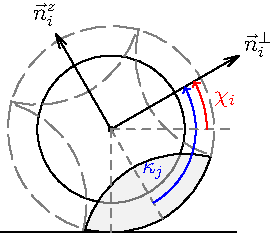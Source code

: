 unitsize(1.3cm);

path DOT = scale(0.03) * unitcircle;

// PLANE

draw((-1.5,-1.4) -- (1.7,-1.4));

// WHEEL

path HUB = unitcircle;
draw(HUB, black);
filldraw(DOT, black);

path ROLLER_TEMPLATE = 
    (arc((0,0), 1.4, -135, -45)
    --
    arc((0,-2), 1.4, 45, 135)
    -- cycle)
;

path ROLLER = 
    rotate(30) *
    ROLLER_TEMPLATE;

fill(ROLLER, lightgray + opacity(0.5));
draw(ROLLER, black);

path ROLLER_2 = rotate(90) * ROLLER;
draw(ROLLER_2, longdashed+gray);

path ROLLER_3 = rotate(180) * ROLLER;
draw(ROLLER_3, longdashed+gray);

path ROLLER_4 = rotate(270) * ROLLER;
draw(ROLLER_4, longdashed+gray);


// LOCAL COORDINATES

label("$\vec{n}^\perp_i$", 2.3*(cos(pi/6),sin(pi/6)));
draw((0,0) -- 2*(cos(pi/6),sin(pi/6)), arrow = Arrow(SimpleHead));

label("$\vec{n}^z_i$", 1.8*(cos(pi/2+pi/6),sin(pi/2+pi/6)));
draw((0,0) -- 1.5*(cos(pi/2+pi/6),sin(pi/2+pi/6)), arrow = Arrow(SimpleHead));

// ANGLES

label("$\kappa_j$", 0.8*(cos(-2*pi/8),sin(-2*pi/8)), blue);
draw((0,0) -- -1.4*(cos(pi/2+pi/6),sin(pi/2+pi/6)), dashed+gray);
draw((0,0) -- 1.4*(cos(-pi/2),sin(-pi/2)), dashed+gray);
draw(arc(
    (0,0),
    -1.15*(cos(pi/2+pi/6),sin(pi/2+pi/6)),
    1.15*(cos(pi/6),sin(pi/6))
), arrow=Arrow(TeXHead), blue);

label("$\chi_i$", 1.6*(cos(-pi/12+pi/6),sin(-pi/12+pi/6)), red);
draw((0,0) -- (1.6,0), dashed+gray);
draw(arc(
    (0,0),
    1.3*(1,0),
    1.3*(cos(pi/6),sin(pi/6))
), arrow=Arrow(TeXHead), red);
